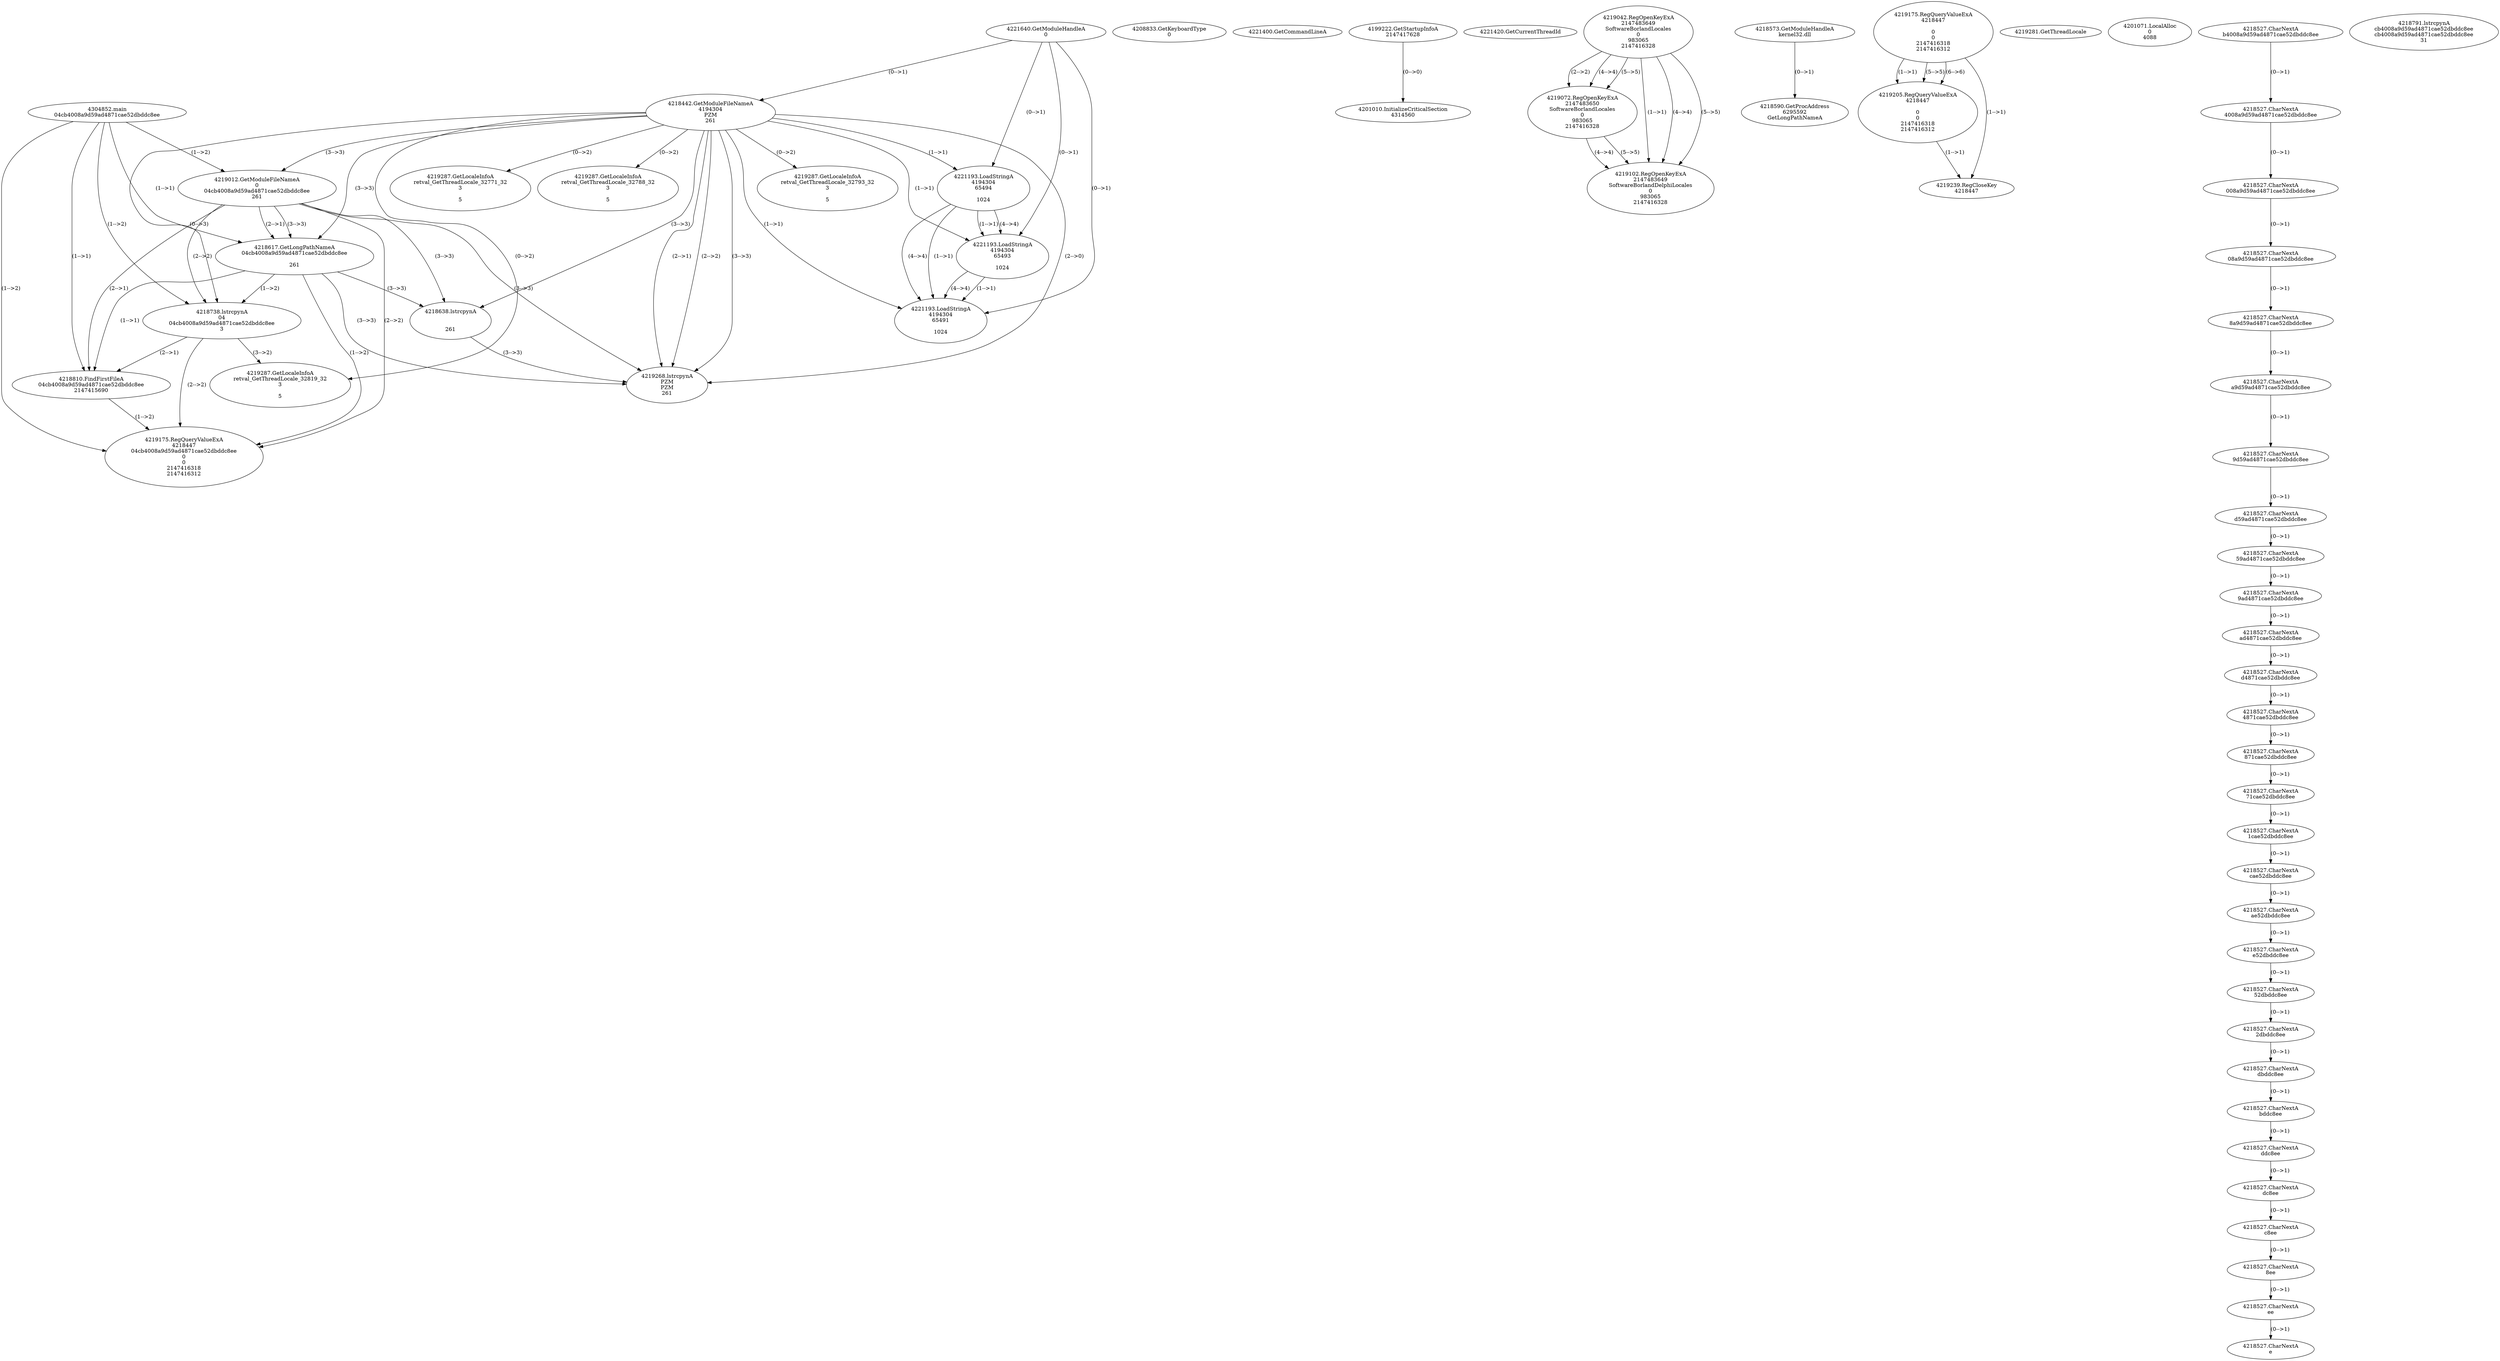 // Global SCDG with merge call
digraph {
	0 [label="4304852.main
04cb4008a9d59ad4871cae52dbddc8ee"]
	1 [label="4221640.GetModuleHandleA
0"]
	2 [label="4208833.GetKeyboardType
0"]
	3 [label="4221400.GetCommandLineA
"]
	4 [label="4199222.GetStartupInfoA
2147417628"]
	5 [label="4221420.GetCurrentThreadId
"]
	6 [label="4218442.GetModuleFileNameA
4194304
PZM
261"]
	1 -> 6 [label="(0-->1)"]
	7 [label="4219012.GetModuleFileNameA
0
04cb4008a9d59ad4871cae52dbddc8ee
261"]
	0 -> 7 [label="(1-->2)"]
	6 -> 7 [label="(3-->3)"]
	8 [label="4219042.RegOpenKeyExA
2147483649
Software\Borland\Locales
0
983065
2147416328"]
	9 [label="4219072.RegOpenKeyExA
2147483650
Software\Borland\Locales
0
983065
2147416328"]
	8 -> 9 [label="(2-->2)"]
	8 -> 9 [label="(4-->4)"]
	8 -> 9 [label="(5-->5)"]
	10 [label="4218573.GetModuleHandleA
kernel32.dll"]
	11 [label="4218590.GetProcAddress
6295592
GetLongPathNameA"]
	10 -> 11 [label="(0-->1)"]
	12 [label="4218617.GetLongPathNameA
04cb4008a9d59ad4871cae52dbddc8ee

261"]
	0 -> 12 [label="(1-->1)"]
	7 -> 12 [label="(2-->1)"]
	6 -> 12 [label="(3-->3)"]
	7 -> 12 [label="(3-->3)"]
	13 [label="4218638.lstrcpynA


261"]
	6 -> 13 [label="(3-->3)"]
	7 -> 13 [label="(3-->3)"]
	12 -> 13 [label="(3-->3)"]
	14 [label="4219175.RegQueryValueExA
4218447

0
0
2147416318
2147416312"]
	15 [label="4219205.RegQueryValueExA
4218447

0
0
2147416318
2147416312"]
	14 -> 15 [label="(1-->1)"]
	14 -> 15 [label="(5-->5)"]
	14 -> 15 [label="(6-->6)"]
	16 [label="4219239.RegCloseKey
4218447"]
	14 -> 16 [label="(1-->1)"]
	15 -> 16 [label="(1-->1)"]
	17 [label="4219268.lstrcpynA
PZM
PZM
261"]
	6 -> 17 [label="(2-->1)"]
	6 -> 17 [label="(2-->2)"]
	6 -> 17 [label="(3-->3)"]
	7 -> 17 [label="(3-->3)"]
	12 -> 17 [label="(3-->3)"]
	13 -> 17 [label="(3-->3)"]
	6 -> 17 [label="(2-->0)"]
	18 [label="4219281.GetThreadLocale
"]
	19 [label="4219287.GetLocaleInfoA
retval_GetThreadLocale_32793_32
3

5"]
	6 -> 19 [label="(0-->2)"]
	20 [label="4221193.LoadStringA
4194304
65494

1024"]
	1 -> 20 [label="(0-->1)"]
	6 -> 20 [label="(1-->1)"]
	21 [label="4219102.RegOpenKeyExA
2147483649
Software\Borland\Delphi\Locales
0
983065
2147416328"]
	8 -> 21 [label="(1-->1)"]
	8 -> 21 [label="(4-->4)"]
	9 -> 21 [label="(4-->4)"]
	8 -> 21 [label="(5-->5)"]
	9 -> 21 [label="(5-->5)"]
	22 [label="4219287.GetLocaleInfoA
retval_GetThreadLocale_32771_32
3

5"]
	6 -> 22 [label="(0-->2)"]
	23 [label="4201010.InitializeCriticalSection
4314560"]
	4 -> 23 [label="(0-->0)"]
	24 [label="4201071.LocalAlloc
0
4088"]
	25 [label="4218738.lstrcpynA
04
04cb4008a9d59ad4871cae52dbddc8ee
3"]
	0 -> 25 [label="(1-->2)"]
	7 -> 25 [label="(2-->2)"]
	12 -> 25 [label="(1-->2)"]
	6 -> 25 [label="(0-->3)"]
	26 [label="4218527.CharNextA
b4008a9d59ad4871cae52dbddc8ee"]
	27 [label="4218527.CharNextA
4008a9d59ad4871cae52dbddc8ee"]
	26 -> 27 [label="(0-->1)"]
	28 [label="4218527.CharNextA
008a9d59ad4871cae52dbddc8ee"]
	27 -> 28 [label="(0-->1)"]
	29 [label="4218527.CharNextA
08a9d59ad4871cae52dbddc8ee"]
	28 -> 29 [label="(0-->1)"]
	30 [label="4218527.CharNextA
8a9d59ad4871cae52dbddc8ee"]
	29 -> 30 [label="(0-->1)"]
	31 [label="4218527.CharNextA
a9d59ad4871cae52dbddc8ee"]
	30 -> 31 [label="(0-->1)"]
	32 [label="4218527.CharNextA
9d59ad4871cae52dbddc8ee"]
	31 -> 32 [label="(0-->1)"]
	33 [label="4218527.CharNextA
d59ad4871cae52dbddc8ee"]
	32 -> 33 [label="(0-->1)"]
	34 [label="4218527.CharNextA
59ad4871cae52dbddc8ee"]
	33 -> 34 [label="(0-->1)"]
	35 [label="4218527.CharNextA
9ad4871cae52dbddc8ee"]
	34 -> 35 [label="(0-->1)"]
	36 [label="4218527.CharNextA
ad4871cae52dbddc8ee"]
	35 -> 36 [label="(0-->1)"]
	37 [label="4218527.CharNextA
d4871cae52dbddc8ee"]
	36 -> 37 [label="(0-->1)"]
	38 [label="4218527.CharNextA
4871cae52dbddc8ee"]
	37 -> 38 [label="(0-->1)"]
	39 [label="4218527.CharNextA
871cae52dbddc8ee"]
	38 -> 39 [label="(0-->1)"]
	40 [label="4218527.CharNextA
71cae52dbddc8ee"]
	39 -> 40 [label="(0-->1)"]
	41 [label="4218527.CharNextA
1cae52dbddc8ee"]
	40 -> 41 [label="(0-->1)"]
	42 [label="4218527.CharNextA
cae52dbddc8ee"]
	41 -> 42 [label="(0-->1)"]
	43 [label="4218527.CharNextA
ae52dbddc8ee"]
	42 -> 43 [label="(0-->1)"]
	44 [label="4218527.CharNextA
e52dbddc8ee"]
	43 -> 44 [label="(0-->1)"]
	45 [label="4218527.CharNextA
52dbddc8ee"]
	44 -> 45 [label="(0-->1)"]
	46 [label="4218527.CharNextA
2dbddc8ee"]
	45 -> 46 [label="(0-->1)"]
	47 [label="4218527.CharNextA
dbddc8ee"]
	46 -> 47 [label="(0-->1)"]
	48 [label="4218527.CharNextA
bddc8ee"]
	47 -> 48 [label="(0-->1)"]
	49 [label="4218527.CharNextA
ddc8ee"]
	48 -> 49 [label="(0-->1)"]
	50 [label="4218527.CharNextA
dc8ee"]
	49 -> 50 [label="(0-->1)"]
	51 [label="4218527.CharNextA
c8ee"]
	50 -> 51 [label="(0-->1)"]
	52 [label="4218527.CharNextA
8ee"]
	51 -> 52 [label="(0-->1)"]
	53 [label="4218527.CharNextA
ee"]
	52 -> 53 [label="(0-->1)"]
	54 [label="4218527.CharNextA
e"]
	53 -> 54 [label="(0-->1)"]
	55 [label="4218791.lstrcpynA
cb4008a9d59ad4871cae52dbddc8ee
cb4008a9d59ad4871cae52dbddc8ee
31"]
	56 [label="4218810.FindFirstFileA
04cb4008a9d59ad4871cae52dbddc8ee
2147415690"]
	0 -> 56 [label="(1-->1)"]
	7 -> 56 [label="(2-->1)"]
	12 -> 56 [label="(1-->1)"]
	25 -> 56 [label="(2-->1)"]
	57 [label="4219175.RegQueryValueExA
4218447
04cb4008a9d59ad4871cae52dbddc8ee
0
0
2147416318
2147416312"]
	0 -> 57 [label="(1-->2)"]
	7 -> 57 [label="(2-->2)"]
	12 -> 57 [label="(1-->2)"]
	25 -> 57 [label="(2-->2)"]
	56 -> 57 [label="(1-->2)"]
	58 [label="4219287.GetLocaleInfoA
retval_GetThreadLocale_32819_32
3

5"]
	6 -> 58 [label="(0-->2)"]
	25 -> 58 [label="(3-->2)"]
	59 [label="4219287.GetLocaleInfoA
retval_GetThreadLocale_32788_32
3

5"]
	6 -> 59 [label="(0-->2)"]
	60 [label="4221193.LoadStringA
4194304
65493

1024"]
	1 -> 60 [label="(0-->1)"]
	6 -> 60 [label="(1-->1)"]
	20 -> 60 [label="(1-->1)"]
	20 -> 60 [label="(4-->4)"]
	61 [label="4221193.LoadStringA
4194304
65491

1024"]
	1 -> 61 [label="(0-->1)"]
	6 -> 61 [label="(1-->1)"]
	20 -> 61 [label="(1-->1)"]
	60 -> 61 [label="(1-->1)"]
	20 -> 61 [label="(4-->4)"]
	60 -> 61 [label="(4-->4)"]
}
